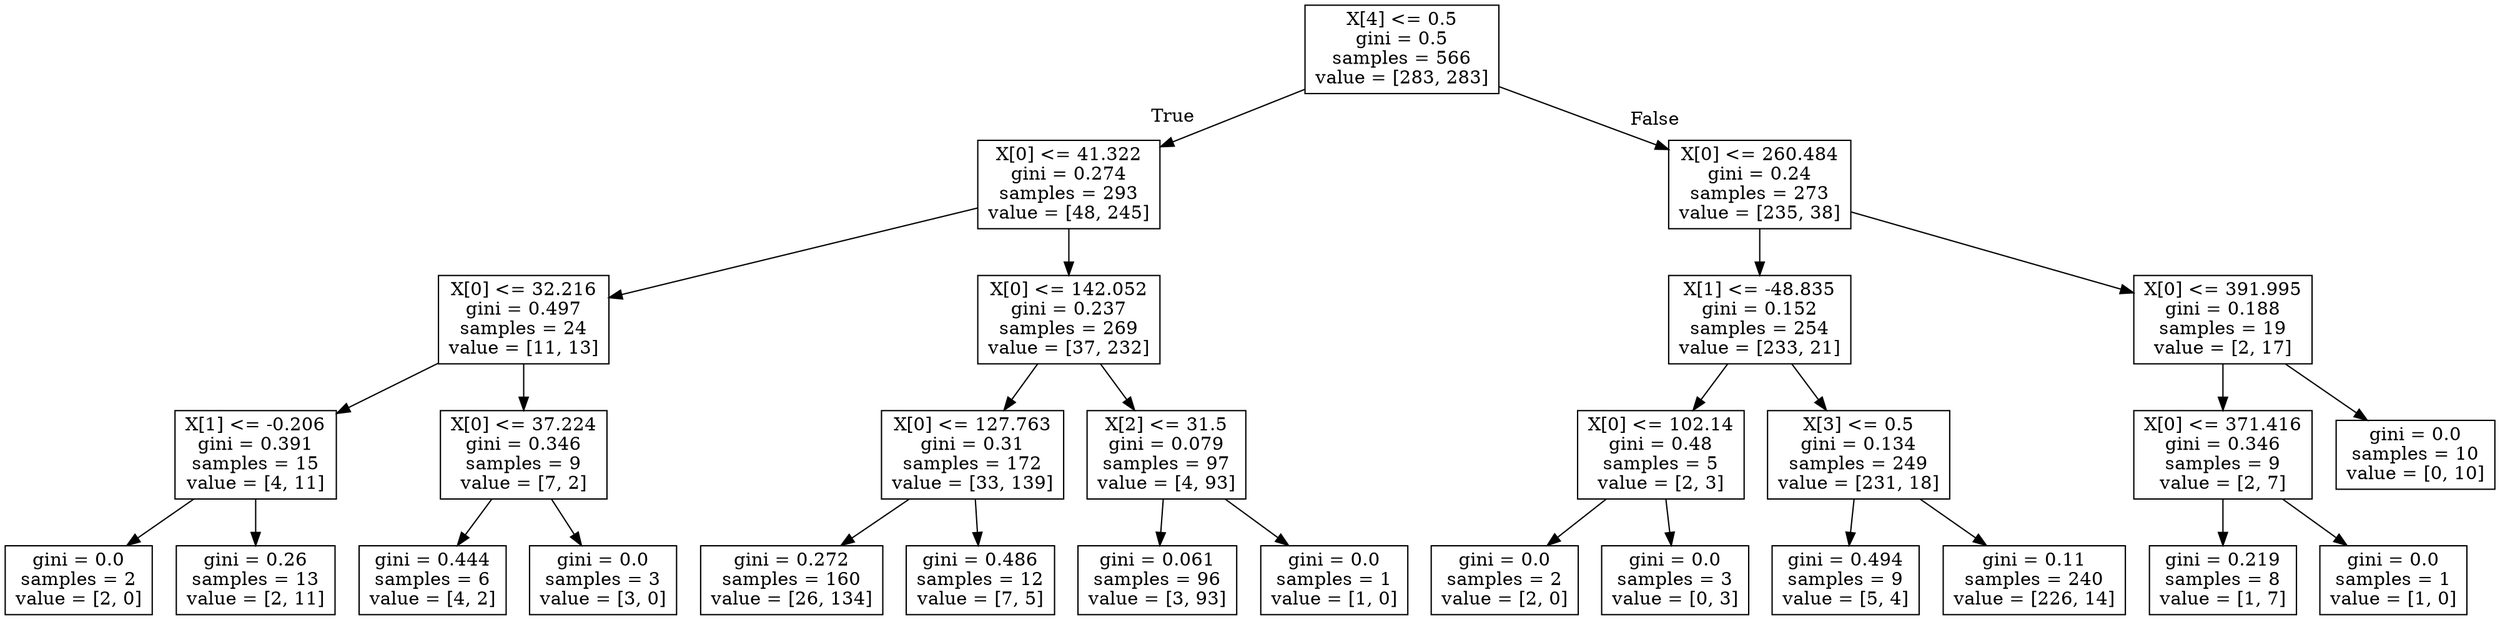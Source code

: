 digraph Tree {
node [shape=box] ;
0 [label="X[4] <= 0.5\ngini = 0.5\nsamples = 566\nvalue = [283, 283]"] ;
1 [label="X[0] <= 41.322\ngini = 0.274\nsamples = 293\nvalue = [48, 245]"] ;
0 -> 1 [labeldistance=2.5, labelangle=45, headlabel="True"] ;
2 [label="X[0] <= 32.216\ngini = 0.497\nsamples = 24\nvalue = [11, 13]"] ;
1 -> 2 ;
3 [label="X[1] <= -0.206\ngini = 0.391\nsamples = 15\nvalue = [4, 11]"] ;
2 -> 3 ;
4 [label="gini = 0.0\nsamples = 2\nvalue = [2, 0]"] ;
3 -> 4 ;
5 [label="gini = 0.26\nsamples = 13\nvalue = [2, 11]"] ;
3 -> 5 ;
6 [label="X[0] <= 37.224\ngini = 0.346\nsamples = 9\nvalue = [7, 2]"] ;
2 -> 6 ;
7 [label="gini = 0.444\nsamples = 6\nvalue = [4, 2]"] ;
6 -> 7 ;
8 [label="gini = 0.0\nsamples = 3\nvalue = [3, 0]"] ;
6 -> 8 ;
9 [label="X[0] <= 142.052\ngini = 0.237\nsamples = 269\nvalue = [37, 232]"] ;
1 -> 9 ;
10 [label="X[0] <= 127.763\ngini = 0.31\nsamples = 172\nvalue = [33, 139]"] ;
9 -> 10 ;
11 [label="gini = 0.272\nsamples = 160\nvalue = [26, 134]"] ;
10 -> 11 ;
12 [label="gini = 0.486\nsamples = 12\nvalue = [7, 5]"] ;
10 -> 12 ;
13 [label="X[2] <= 31.5\ngini = 0.079\nsamples = 97\nvalue = [4, 93]"] ;
9 -> 13 ;
14 [label="gini = 0.061\nsamples = 96\nvalue = [3, 93]"] ;
13 -> 14 ;
15 [label="gini = 0.0\nsamples = 1\nvalue = [1, 0]"] ;
13 -> 15 ;
16 [label="X[0] <= 260.484\ngini = 0.24\nsamples = 273\nvalue = [235, 38]"] ;
0 -> 16 [labeldistance=2.5, labelangle=-45, headlabel="False"] ;
17 [label="X[1] <= -48.835\ngini = 0.152\nsamples = 254\nvalue = [233, 21]"] ;
16 -> 17 ;
18 [label="X[0] <= 102.14\ngini = 0.48\nsamples = 5\nvalue = [2, 3]"] ;
17 -> 18 ;
19 [label="gini = 0.0\nsamples = 2\nvalue = [2, 0]"] ;
18 -> 19 ;
20 [label="gini = 0.0\nsamples = 3\nvalue = [0, 3]"] ;
18 -> 20 ;
21 [label="X[3] <= 0.5\ngini = 0.134\nsamples = 249\nvalue = [231, 18]"] ;
17 -> 21 ;
22 [label="gini = 0.494\nsamples = 9\nvalue = [5, 4]"] ;
21 -> 22 ;
23 [label="gini = 0.11\nsamples = 240\nvalue = [226, 14]"] ;
21 -> 23 ;
24 [label="X[0] <= 391.995\ngini = 0.188\nsamples = 19\nvalue = [2, 17]"] ;
16 -> 24 ;
25 [label="X[0] <= 371.416\ngini = 0.346\nsamples = 9\nvalue = [2, 7]"] ;
24 -> 25 ;
26 [label="gini = 0.219\nsamples = 8\nvalue = [1, 7]"] ;
25 -> 26 ;
27 [label="gini = 0.0\nsamples = 1\nvalue = [1, 0]"] ;
25 -> 27 ;
28 [label="gini = 0.0\nsamples = 10\nvalue = [0, 10]"] ;
24 -> 28 ;
}